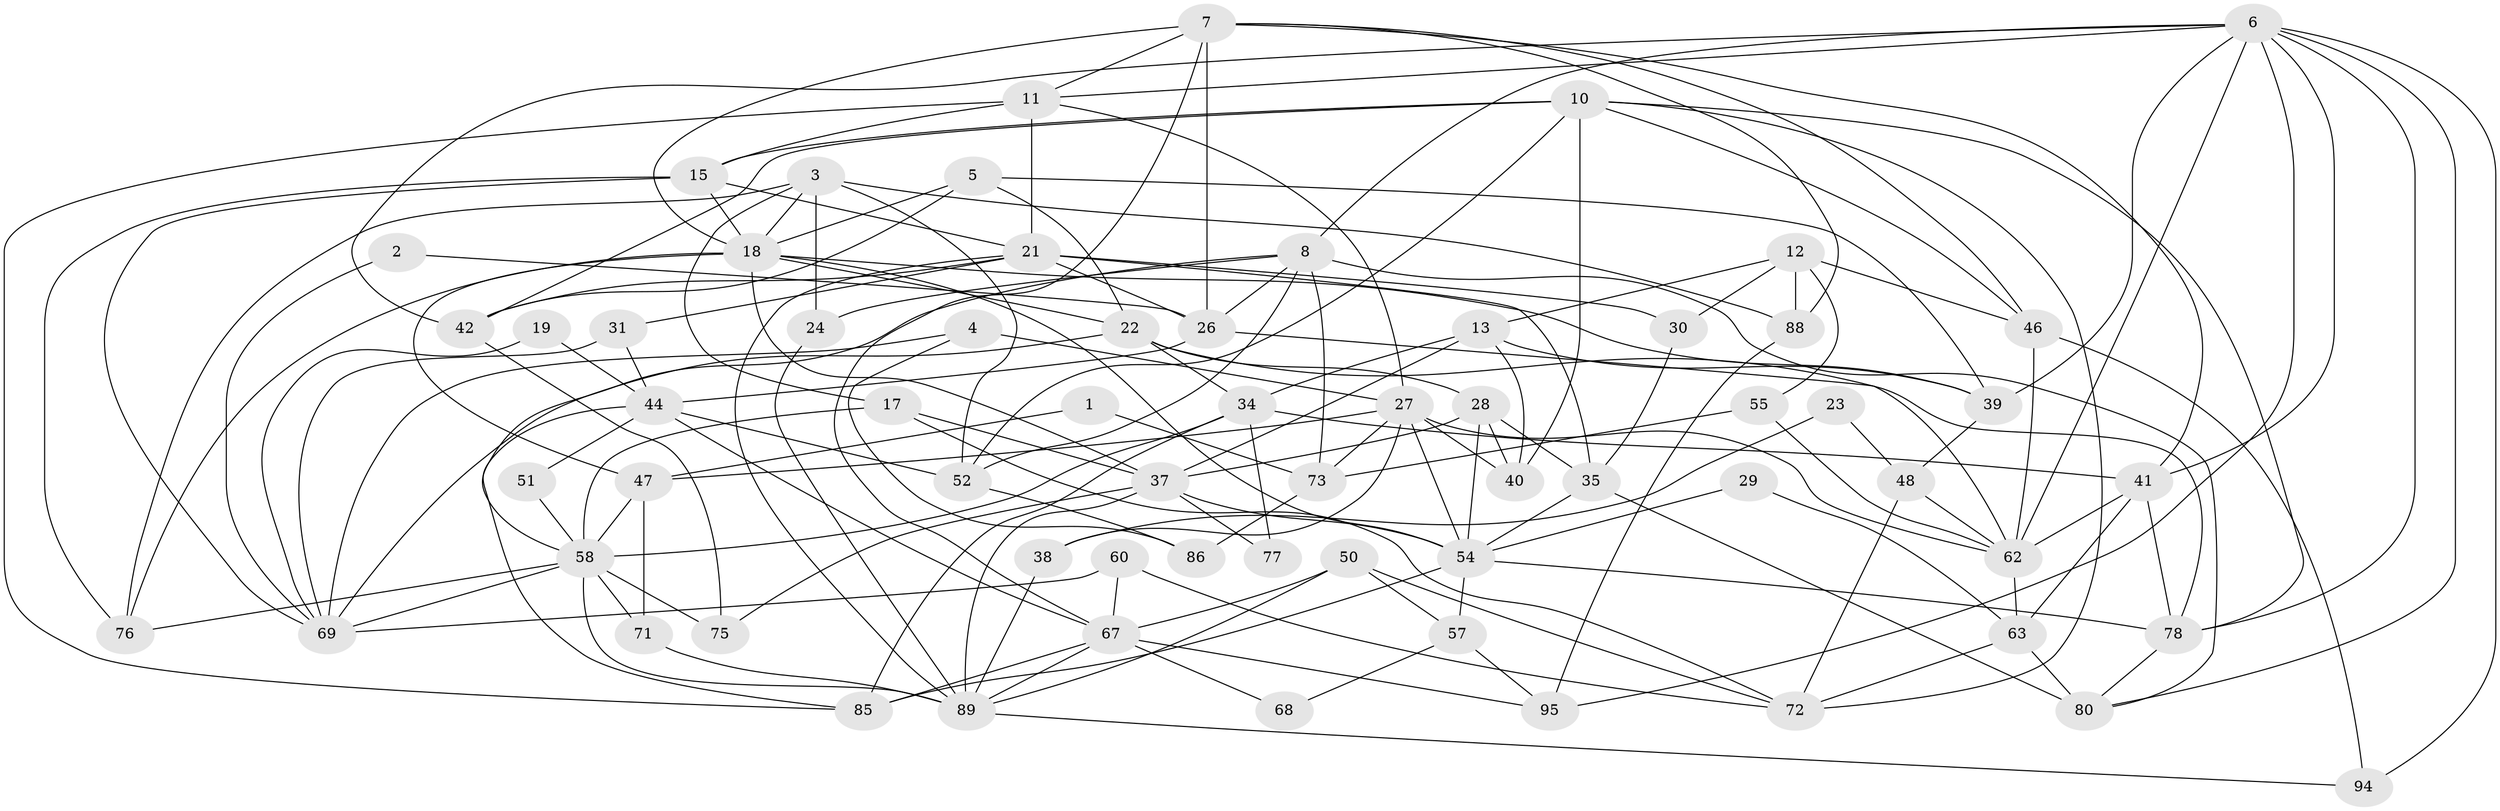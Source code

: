 // Generated by graph-tools (version 1.1) at 2025/23/03/03/25 07:23:57]
// undirected, 65 vertices, 164 edges
graph export_dot {
graph [start="1"]
  node [color=gray90,style=filled];
  1;
  2;
  3 [super="+61"];
  4 [super="+9"];
  5 [super="+36"];
  6 [super="+59"];
  7 [super="+33"];
  8 [super="+16"];
  10 [super="+45"];
  11 [super="+83"];
  12 [super="+20"];
  13 [super="+14"];
  15 [super="+74"];
  17 [super="+53"];
  18 [super="+49"];
  19;
  21 [super="+56"];
  22 [super="+25"];
  23;
  24;
  26 [super="+82"];
  27 [super="+66"];
  28;
  29;
  30;
  31 [super="+32"];
  34 [super="+81"];
  35;
  37 [super="+104"];
  38 [super="+43"];
  39 [super="+93"];
  40;
  41;
  42 [super="+90"];
  44 [super="+92"];
  46 [super="+103"];
  47 [super="+102"];
  48;
  50 [super="+84"];
  51;
  52 [super="+64"];
  54 [super="+98"];
  55;
  57 [super="+99"];
  58 [super="+65"];
  60;
  62 [super="+96"];
  63 [super="+79"];
  67 [super="+101"];
  68;
  69 [super="+70"];
  71;
  72 [super="+97"];
  73 [super="+100"];
  75;
  76;
  77;
  78 [super="+105"];
  80 [super="+87"];
  85;
  86;
  88;
  89 [super="+91"];
  94;
  95;
  1 -- 73;
  1 -- 47;
  2 -- 69;
  2 -- 26;
  3 -- 88;
  3 -- 17;
  3 -- 24;
  3 -- 76;
  3 -- 18;
  3 -- 52;
  4 -- 27;
  4 -- 86;
  4 -- 69;
  5 -- 39 [weight=2];
  5 -- 18;
  5 -- 22;
  5 -- 42;
  6 -- 42;
  6 -- 80;
  6 -- 11;
  6 -- 39;
  6 -- 41;
  6 -- 94;
  6 -- 8;
  6 -- 95;
  6 -- 78;
  6 -- 62;
  7 -- 11;
  7 -- 67;
  7 -- 88;
  7 -- 41;
  7 -- 18;
  7 -- 26;
  7 -- 46;
  8 -- 52;
  8 -- 26;
  8 -- 80;
  8 -- 24;
  8 -- 58;
  8 -- 73;
  10 -- 46;
  10 -- 78;
  10 -- 40;
  10 -- 52;
  10 -- 72;
  10 -- 42;
  10 -- 15;
  11 -- 15;
  11 -- 27;
  11 -- 85;
  11 -- 21;
  12 -- 55;
  12 -- 88;
  12 -- 13;
  12 -- 46;
  12 -- 30;
  13 -- 40;
  13 -- 39;
  13 -- 37;
  13 -- 34;
  15 -- 76;
  15 -- 21;
  15 -- 69;
  15 -- 18;
  17 -- 37;
  17 -- 72;
  17 -- 58;
  18 -- 54;
  18 -- 76;
  18 -- 47;
  18 -- 39;
  18 -- 37;
  18 -- 22;
  19 -- 69;
  19 -- 44;
  21 -- 30;
  21 -- 35;
  21 -- 31;
  21 -- 89;
  21 -- 26;
  21 -- 42;
  22 -- 28;
  22 -- 34;
  22 -- 69;
  22 -- 78;
  23 -- 38;
  23 -- 48;
  24 -- 89;
  26 -- 44;
  26 -- 62;
  27 -- 40;
  27 -- 62;
  27 -- 38;
  27 -- 73 [weight=2];
  27 -- 54;
  27 -- 47;
  28 -- 40;
  28 -- 37;
  28 -- 35;
  28 -- 54;
  29 -- 63;
  29 -- 54;
  30 -- 35;
  31 -- 44;
  31 -- 69;
  34 -- 85;
  34 -- 41;
  34 -- 77;
  34 -- 58;
  35 -- 54;
  35 -- 80;
  37 -- 77;
  37 -- 54;
  37 -- 75;
  37 -- 89;
  38 -- 89 [weight=2];
  39 -- 48;
  41 -- 62 [weight=2];
  41 -- 78;
  41 -- 63;
  42 -- 75;
  44 -- 67;
  44 -- 51;
  44 -- 85;
  44 -- 52;
  46 -- 94;
  46 -- 62;
  47 -- 71;
  47 -- 58;
  48 -- 72;
  48 -- 62;
  50 -- 72;
  50 -- 89;
  50 -- 57;
  50 -- 67;
  51 -- 58;
  52 -- 86;
  54 -- 85;
  54 -- 78;
  54 -- 57;
  55 -- 73;
  55 -- 62;
  57 -- 95;
  57 -- 68;
  58 -- 75;
  58 -- 69;
  58 -- 71;
  58 -- 76;
  58 -- 89;
  60 -- 72;
  60 -- 69;
  60 -- 67;
  62 -- 63;
  63 -- 72;
  63 -- 80 [weight=2];
  67 -- 68;
  67 -- 85;
  67 -- 95;
  67 -- 89;
  71 -- 89;
  73 -- 86;
  78 -- 80;
  88 -- 95;
  89 -- 94;
}
